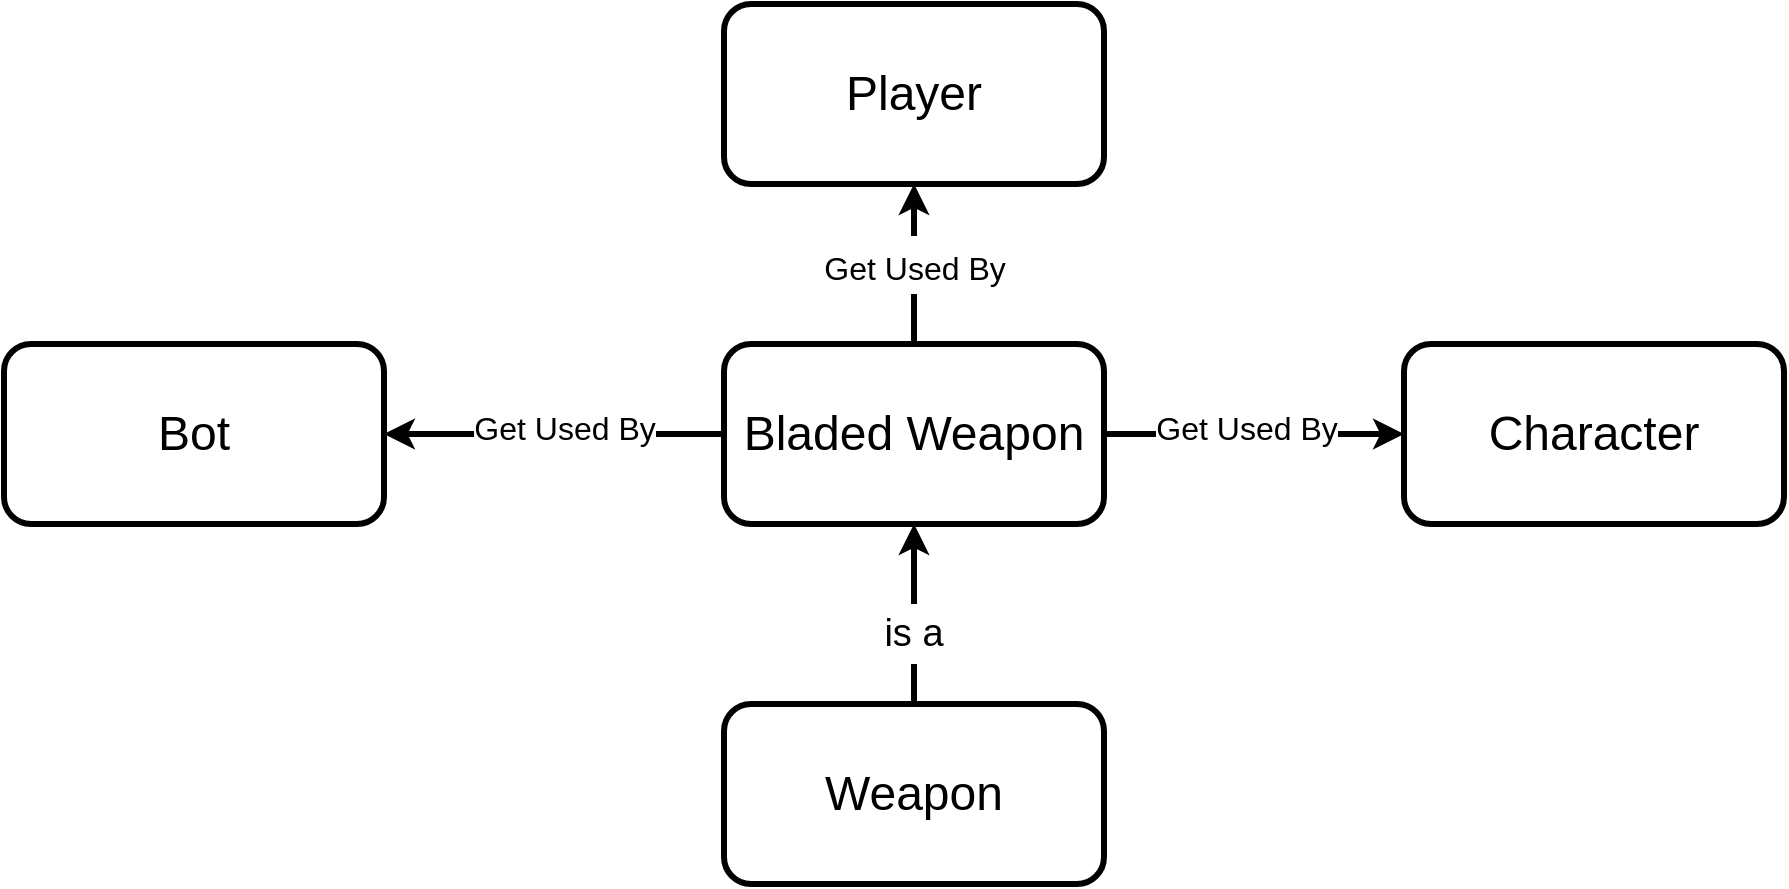 <mxfile version="17.4.5" type="github">
  <diagram id="pwTc-8yXMPjUyVVQ37dK" name="Page-1">
    <mxGraphModel dx="2272" dy="705" grid="1" gridSize="10" guides="1" tooltips="1" connect="1" arrows="1" fold="1" page="1" pageScale="1" pageWidth="850" pageHeight="1100" math="0" shadow="0">
      <root>
        <mxCell id="0" />
        <mxCell id="1" parent="0" />
        <mxCell id="3ddjwSKnXpyaVbSKceZa-2" value="&lt;font style=&quot;font-size: 16px&quot;&gt;Get Used By&lt;br&gt;&lt;/font&gt;" style="edgeStyle=orthogonalEdgeStyle;rounded=0;orthogonalLoop=1;jettySize=auto;html=1;exitX=0.5;exitY=0;exitDx=0;exitDy=0;entryX=0.5;entryY=1;entryDx=0;entryDy=0;fontSize=24;strokeWidth=3;" parent="1" source="3ddjwSKnXpyaVbSKceZa-12" target="3ddjwSKnXpyaVbSKceZa-13" edge="1">
          <mxGeometry relative="1" as="geometry">
            <Array as="points">
              <mxPoint x="305" y="160" />
              <mxPoint x="305" y="160" />
            </Array>
          </mxGeometry>
        </mxCell>
        <mxCell id="3ddjwSKnXpyaVbSKceZa-7" value="&lt;font style=&quot;font-size: 16px&quot;&gt;Get Used By&lt;/font&gt;" style="edgeStyle=orthogonalEdgeStyle;rounded=0;orthogonalLoop=1;jettySize=auto;html=1;exitX=0;exitY=0.5;exitDx=0;exitDy=0;entryX=1;entryY=0.5;entryDx=0;entryDy=0;fontSize=24;strokeWidth=3;" parent="1" source="3ddjwSKnXpyaVbSKceZa-12" target="3ddjwSKnXpyaVbSKceZa-17" edge="1">
          <mxGeometry x="-0.059" y="-5" relative="1" as="geometry">
            <mxPoint as="offset" />
          </mxGeometry>
        </mxCell>
        <mxCell id="3ddjwSKnXpyaVbSKceZa-8" value="&lt;font style=&quot;font-size: 16px&quot;&gt;Get Used By&lt;br&gt;&lt;/font&gt;" style="edgeStyle=orthogonalEdgeStyle;rounded=0;orthogonalLoop=1;jettySize=auto;html=1;exitX=1;exitY=0.5;exitDx=0;exitDy=0;entryX=0;entryY=0.5;entryDx=0;entryDy=0;fontSize=24;strokeWidth=3;" parent="1" source="3ddjwSKnXpyaVbSKceZa-12" target="3ddjwSKnXpyaVbSKceZa-18" edge="1">
          <mxGeometry x="-0.053" y="5" relative="1" as="geometry">
            <mxPoint as="offset" />
          </mxGeometry>
        </mxCell>
        <mxCell id="3ddjwSKnXpyaVbSKceZa-12" value="&lt;font style=&quot;font-size: 24px&quot;&gt;Bladed Weapon&lt;/font&gt;" style="rounded=1;whiteSpace=wrap;html=1;strokeWidth=3;" parent="1" vertex="1">
          <mxGeometry x="210" y="210" width="190" height="90" as="geometry" />
        </mxCell>
        <mxCell id="3ddjwSKnXpyaVbSKceZa-13" value="&lt;font style=&quot;font-size: 24px&quot;&gt;Player&lt;/font&gt;" style="rounded=1;whiteSpace=wrap;html=1;strokeWidth=3;" parent="1" vertex="1">
          <mxGeometry x="210" y="40" width="190" height="90" as="geometry" />
        </mxCell>
        <mxCell id="3ddjwSKnXpyaVbSKceZa-17" value="&lt;font style=&quot;font-size: 24px&quot;&gt;Bot&lt;br&gt;&lt;/font&gt;" style="rounded=1;whiteSpace=wrap;html=1;strokeWidth=3;" parent="1" vertex="1">
          <mxGeometry x="-150" y="210" width="190" height="90" as="geometry" />
        </mxCell>
        <mxCell id="3ddjwSKnXpyaVbSKceZa-18" value="&lt;font style=&quot;font-size: 24px&quot;&gt;Character&lt;/font&gt;" style="rounded=1;whiteSpace=wrap;html=1;strokeWidth=3;" parent="1" vertex="1">
          <mxGeometry x="550" y="210" width="190" height="90" as="geometry" />
        </mxCell>
        <mxCell id="Qv04quXtCREzQGqy3Qu7-2" style="edgeStyle=orthogonalEdgeStyle;rounded=0;orthogonalLoop=1;jettySize=auto;html=1;entryX=0.5;entryY=1;entryDx=0;entryDy=0;fontSize=19;strokeWidth=3;startArrow=none;" edge="1" parent="1" source="Qv04quXtCREzQGqy3Qu7-5" target="3ddjwSKnXpyaVbSKceZa-12">
          <mxGeometry relative="1" as="geometry" />
        </mxCell>
        <mxCell id="Qv04quXtCREzQGqy3Qu7-1" value="&lt;font style=&quot;font-size: 24px&quot;&gt;Weapon&lt;/font&gt;" style="rounded=1;whiteSpace=wrap;html=1;strokeWidth=3;" vertex="1" parent="1">
          <mxGeometry x="210" y="390" width="190" height="90" as="geometry" />
        </mxCell>
        <mxCell id="Qv04quXtCREzQGqy3Qu7-5" value="is a" style="text;html=1;strokeColor=none;fillColor=none;align=center;verticalAlign=middle;whiteSpace=wrap;rounded=0;labelBackgroundColor=default;fontSize=19;" vertex="1" parent="1">
          <mxGeometry x="275" y="340" width="60" height="30" as="geometry" />
        </mxCell>
        <mxCell id="Qv04quXtCREzQGqy3Qu7-6" value="" style="edgeStyle=orthogonalEdgeStyle;rounded=0;orthogonalLoop=1;jettySize=auto;html=1;entryX=0.5;entryY=1;entryDx=0;entryDy=0;fontSize=19;strokeWidth=3;endArrow=none;" edge="1" parent="1" source="Qv04quXtCREzQGqy3Qu7-1" target="Qv04quXtCREzQGqy3Qu7-5">
          <mxGeometry relative="1" as="geometry">
            <mxPoint x="305" y="400" as="sourcePoint" />
            <mxPoint x="305" y="300" as="targetPoint" />
          </mxGeometry>
        </mxCell>
      </root>
    </mxGraphModel>
  </diagram>
</mxfile>
